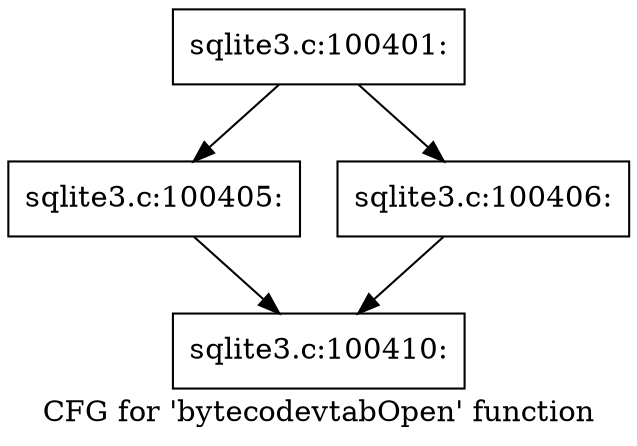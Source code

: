digraph "CFG for 'bytecodevtabOpen' function" {
	label="CFG for 'bytecodevtabOpen' function";

	Node0x55c0fb8128e0 [shape=record,label="{sqlite3.c:100401:}"];
	Node0x55c0fb8128e0 -> Node0x55c0fb81bb30;
	Node0x55c0fb8128e0 -> Node0x55c0fb81bb80;
	Node0x55c0fb81bb30 [shape=record,label="{sqlite3.c:100405:}"];
	Node0x55c0fb81bb30 -> Node0x55c0fb8194e0;
	Node0x55c0fb81bb80 [shape=record,label="{sqlite3.c:100406:}"];
	Node0x55c0fb81bb80 -> Node0x55c0fb8194e0;
	Node0x55c0fb8194e0 [shape=record,label="{sqlite3.c:100410:}"];
}
